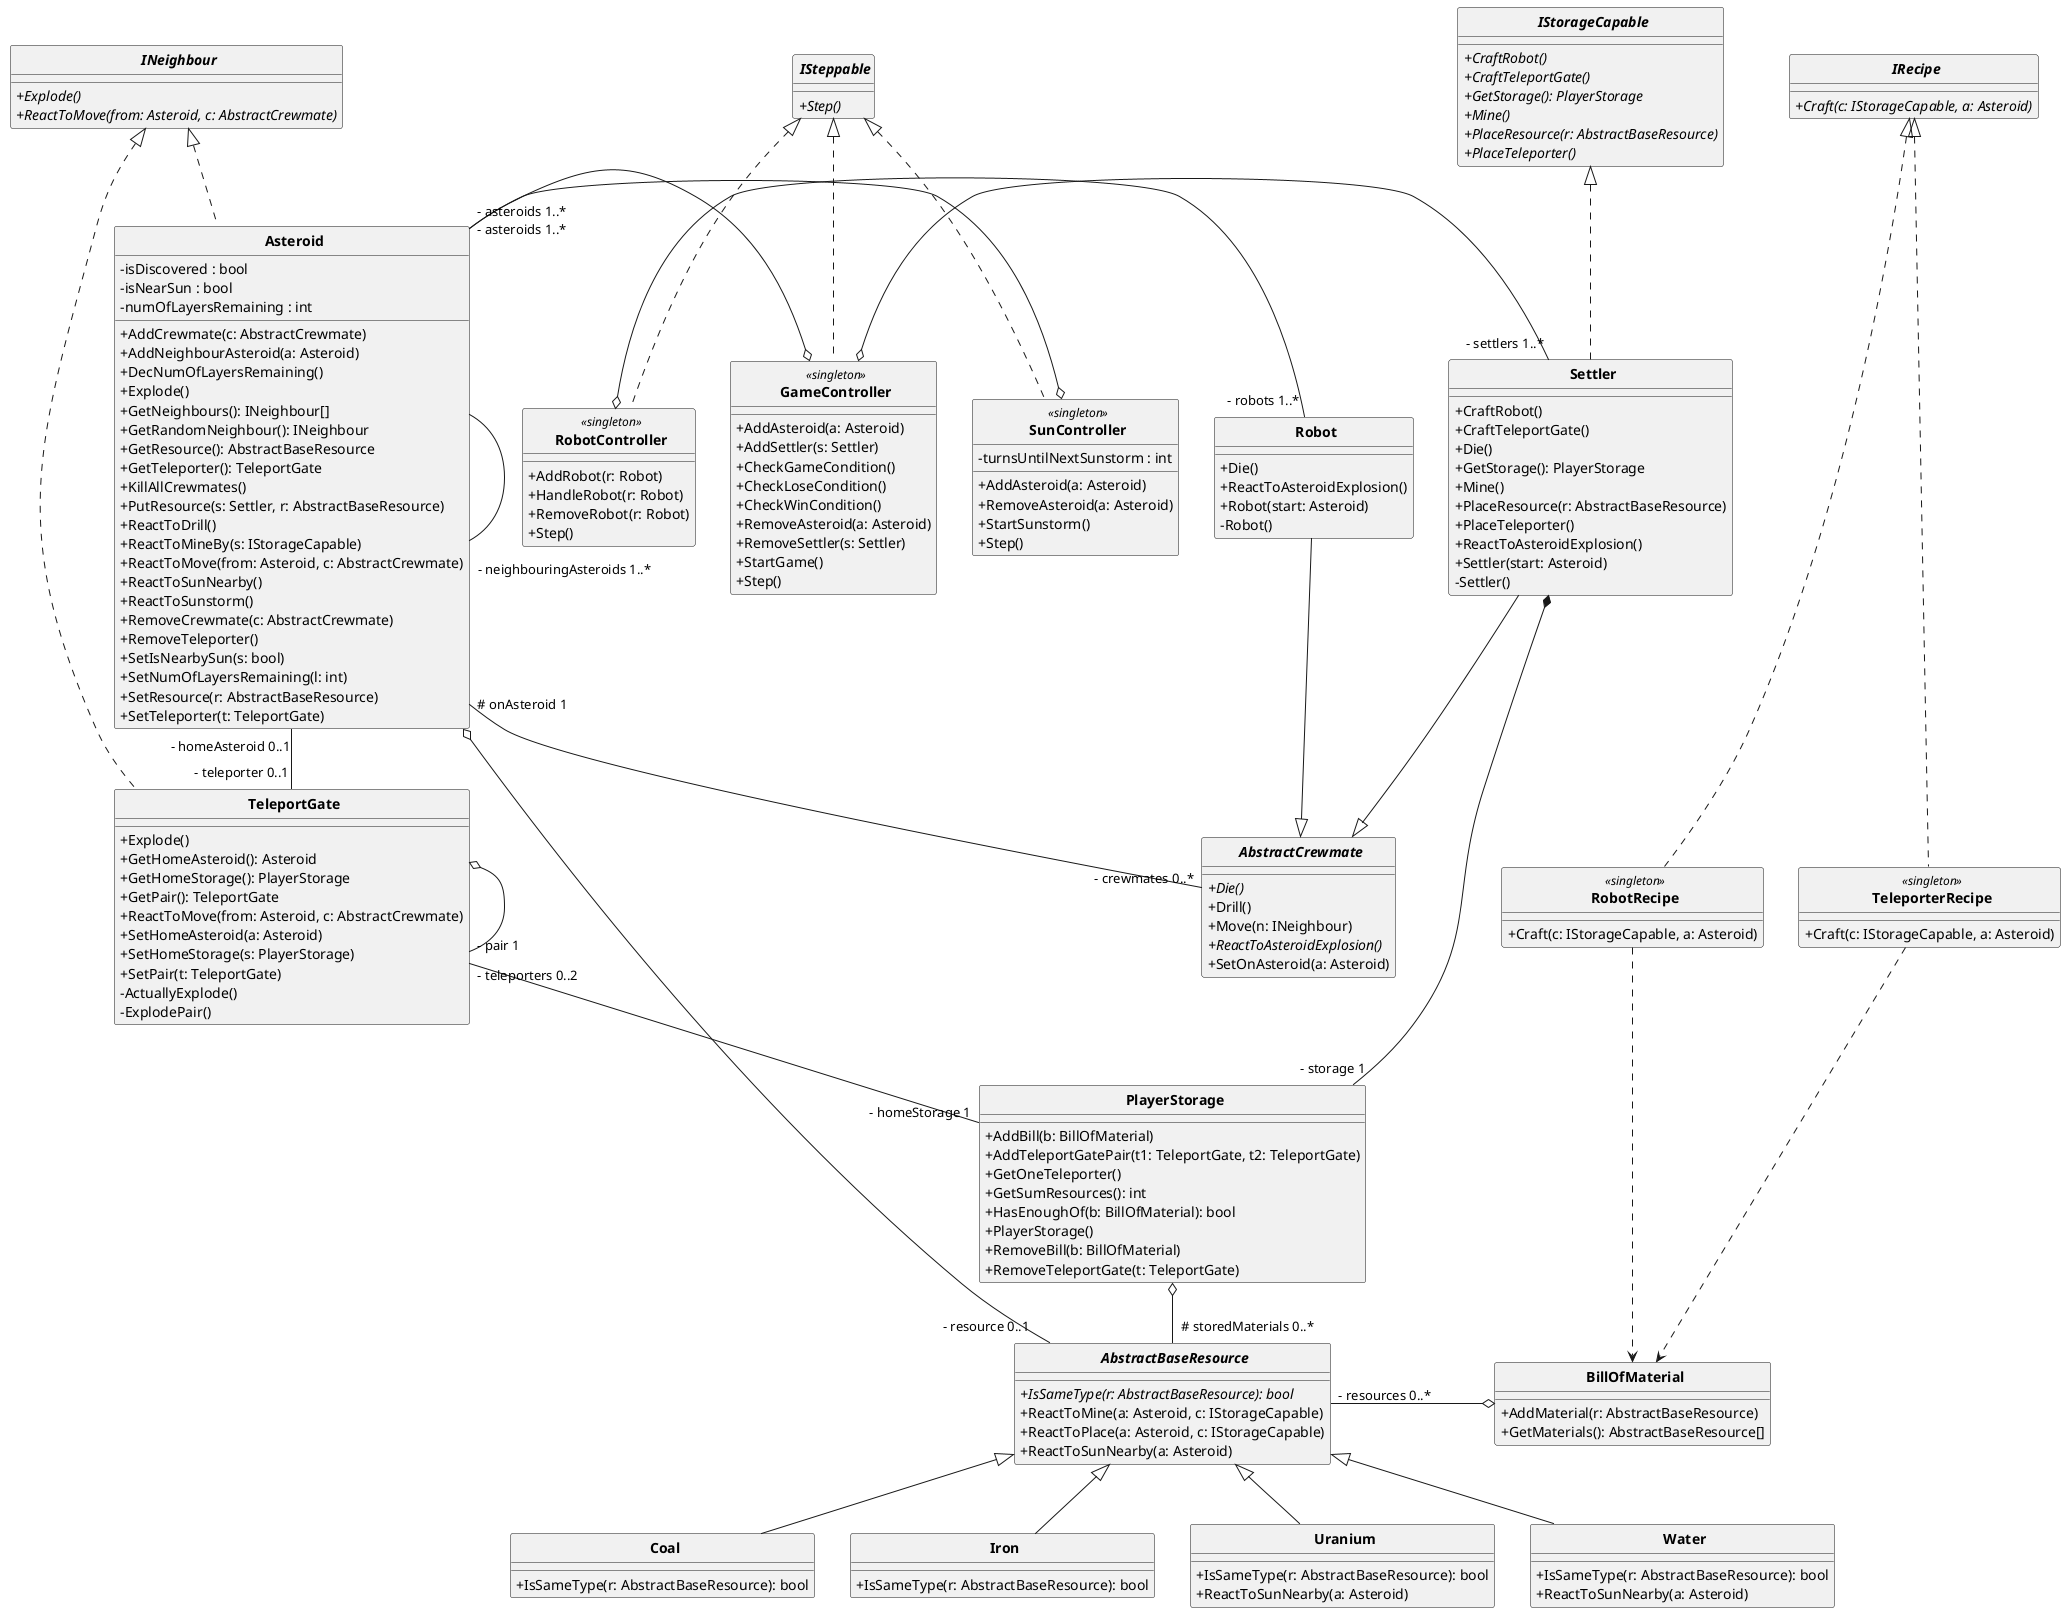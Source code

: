 @startuml classdiagram

skinparam ClassAttributeIconSize 0
skinparam CircledCharacterRadius 0
skinparam CircledCharacterFontSize 0
skinparam ClassFontStyle bold


' Storage
class PlayerStorage {
  + AddBill(b: BillOfMaterial)
  + AddTeleportGatePair(t1: TeleportGate, t2: TeleportGate)
  + GetOneTeleporter()
  + GetSumResources(): int
  + HasEnoughOf(b: BillOfMaterial): bool
  + PlayerStorage()
  + RemoveBill(b: BillOfMaterial)
  + RemoveTeleportGate(t: TeleportGate)
}

' Collection
class BillOfMaterial {
  + AddMaterial(r: AbstractBaseResource)
  + GetMaterials(): AbstractBaseResource[]
}

' Controller
interface ISteppable {
  {abstract} + Step()
}

class GameController << singleton >> {
  + AddAsteroid(a: Asteroid)
  + AddSettler(s: Settler)
  + CheckGameCondition()
  + CheckLoseCondition()
  + CheckWinCondition()
  + RemoveAsteroid(a: Asteroid)
  + RemoveSettler(s: Settler)
  + StartGame()
  + Step()
}

class RobotController << singleton >> {
  + AddRobot(r: Robot)
  + HandleRobot(r: Robot)
  + RemoveRobot(r: Robot)
  + Step()
}

class SunController << singleton >> {
  - turnsUntilNextSunstorm : int
  + AddAsteroid(a: Asteroid)
  + RemoveAsteroid(a: Asteroid)
  + StartSunstorm()
  + Step()
}

' Crewmate
abstract class AbstractCrewmate {
  {abstract} + Die()
  + Drill()
  + Move(n: INeighbour)
  {abstract} + ReactToAsteroidExplosion()
  + SetOnAsteroid(a: Asteroid)
}

interface IStorageCapable {
  {abstract} + CraftRobot()
  {abstract} + CraftTeleportGate()
  {abstract} + GetStorage(): PlayerStorage
  {abstract} + Mine()
  {abstract} + PlaceResource(r: AbstractBaseResource)
  {abstract} + PlaceTeleporter()
}

class Robot {
  + Die()
  + ReactToAsteroidExplosion()
  + Robot(start: Asteroid)
  - Robot()
}

class Settler {
  + CraftRobot()
  + CraftTeleportGate()
  + Die()
  + GetStorage(): PlayerStorage
  + Mine()
  + PlaceResource(r: AbstractBaseResource)
  + PlaceTeleporter()
  + ReactToAsteroidExplosion()
  + Settler(start: Asteroid)
  - Settler()
}

' Neighbour
interface INeighbour {
  {abstract} + Explode()
  {abstract} + ReactToMove(from: Asteroid, c: AbstractCrewmate)
}

class Asteroid {
  - isDiscovered : bool
  - isNearSun : bool
  - numOfLayersRemaining : int
  + AddCrewmate(c: AbstractCrewmate)
  + AddNeighbourAsteroid(a: Asteroid)
  + DecNumOfLayersRemaining()
  + Explode()
  + GetNeighbours(): INeighbour[]
  + GetRandomNeighbour(): INeighbour
  + GetResource(): AbstractBaseResource
  + GetTeleporter(): TeleportGate
  + KillAllCrewmates()
  + PutResource(s: Settler, r: AbstractBaseResource)
  + ReactToDrill()
  + ReactToMineBy(s: IStorageCapable)
  + ReactToMove(from: Asteroid, c: AbstractCrewmate)
  + ReactToSunNearby()
  + ReactToSunstorm()
  + RemoveCrewmate(c: AbstractCrewmate)
  + RemoveTeleporter()
  + SetIsNearbySun(s: bool)
  + SetNumOfLayersRemaining(l: int)
  + SetResource(r: AbstractBaseResource)
  + SetTeleporter(t: TeleportGate)
}

class TeleportGate {
  + Explode()
  + GetHomeAsteroid(): Asteroid
  + GetHomeStorage(): PlayerStorage
  + GetPair(): TeleportGate
  + ReactToMove(from: Asteroid, c: AbstractCrewmate)
  + SetHomeAsteroid(a: Asteroid)
  + SetHomeStorage(s: PlayerStorage)
  + SetPair(t: TeleportGate)
  - ActuallyExplode()
  - ExplodePair()
}

' Resource
abstract class AbstractBaseResource {
  {abstract} + IsSameType(r: AbstractBaseResource): bool
  + ReactToMine(a: Asteroid, c: IStorageCapable)
  + ReactToPlace(a: Asteroid, c: IStorageCapable)
  + ReactToSunNearby(a: Asteroid)
}

class Coal {
  + IsSameType(r: AbstractBaseResource): bool
}

class Iron {
  + IsSameType(r: AbstractBaseResource): bool
}

class Uranium {
  + IsSameType(r: AbstractBaseResource): bool
  + ReactToSunNearby(a: Asteroid)
}

class Water {
  + IsSameType(r: AbstractBaseResource): bool
  + ReactToSunNearby(a: Asteroid)
}

' Recipe
interface IRecipe {
  {abstract} + Craft(c: IStorageCapable, a: Asteroid)
}

class RobotRecipe << singleton >> {
  + Craft(c: IStorageCapable, a: Asteroid)
}

class TeleporterRecipe << singleton >> {
  + Craft(c: IStorageCapable, a: Asteroid)
}

' Interface realizations
GameController .up.|> ISteppable
RobotController .up.|> ISteppable
SunController .up.|> ISteppable
Asteroid .up.|> INeighbour
TeleportGate .up.|> INeighbour
RobotRecipe ..up.|> IRecipe
TeleporterRecipe ..up.|> IRecipe
Settler .up.|> IStorageCapable

' Inheritance
Coal -up-|> AbstractBaseResource
Iron -up-|> AbstractBaseResource
Uranium -up-|> AbstractBaseResource
Water -up-|> AbstractBaseResource
Robot --|> AbstractCrewmate
Settler --|> AbstractCrewmate

' Association connections
Asteroid "- homeAsteroid 0..1" -- "- teleporter 0..1" TeleportGate

TeleportGate "- teleporters 0..2" -- "- homeStorage 1" PlayerStorage
TeleportGate o-- "- pair 1" TeleportGate
Settler *-- "- storage 1" PlayerStorage

AbstractCrewmate "- crewmates 0..*" -- "~# onAsteroid 1" Asteroid
Asteroid -- "- neighbouringAsteroids 1..*" Asteroid

SunController o-right- "- asteroids 1..*" Asteroid
GameController o-left- "- asteroids 1..*" Asteroid
RobotController o-right- "- robots 1..*" Robot
GameController o-right- "- settlers 1..*" Settler

Asteroid o-- "- resource 0..1" AbstractBaseResource
BillOfMaterial o-left- "- resources 0..*" AbstractBaseResource
PlayerStorage o-- "~# storedMaterials 0..*" AbstractBaseResource

TeleporterRecipe ..down.> BillOfMaterial
RobotRecipe ..down.> BillOfMaterial

@enduml
